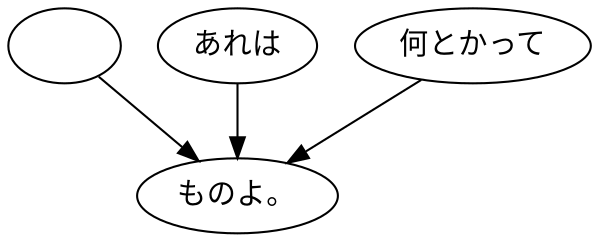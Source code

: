 digraph graph685 {
	node0 [label="　"];
	node1 [label="あれは"];
	node2 [label="何とかって"];
	node3 [label="ものよ。"];
	node0 -> node3;
	node1 -> node3;
	node2 -> node3;
}
